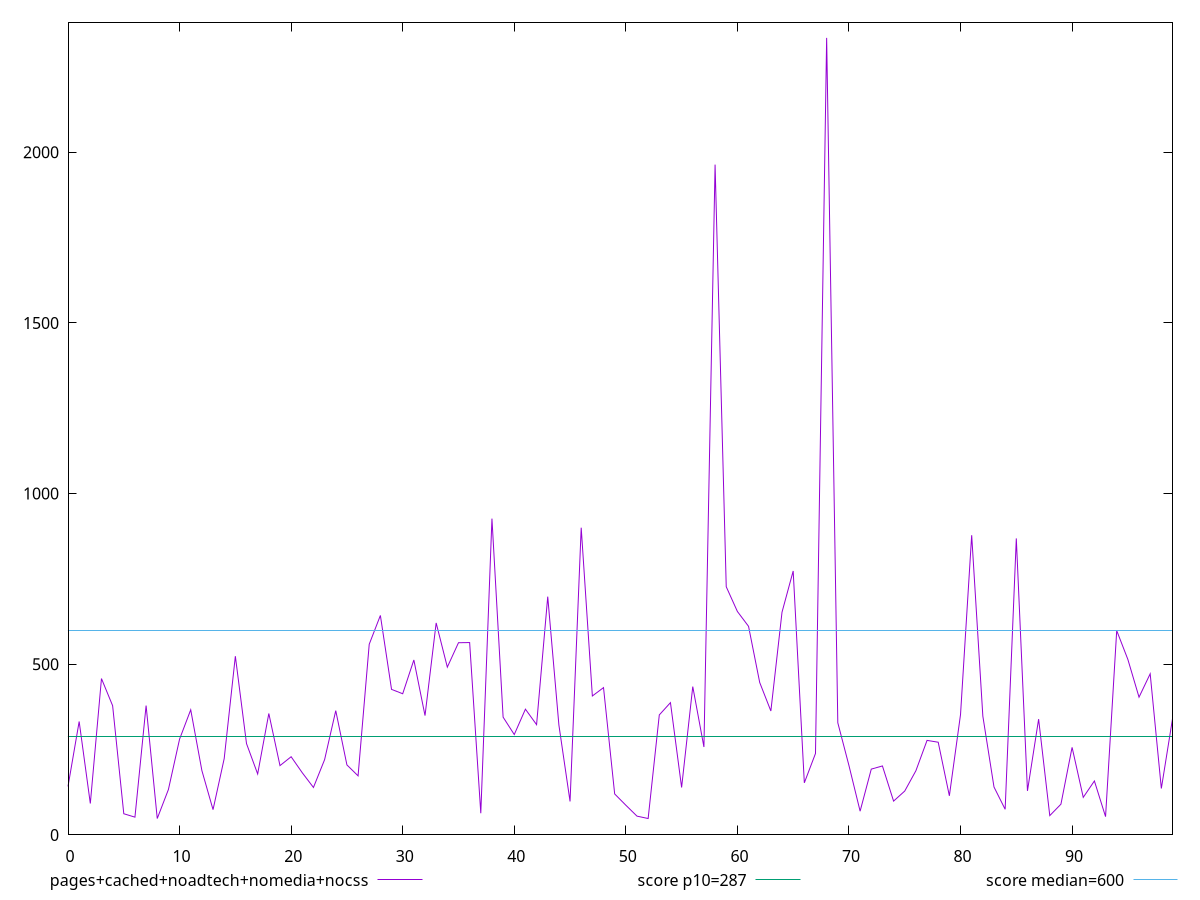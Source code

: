 reset

$pagesCachedNoadtechNomediaNocss <<EOF
0 142.00000000000045
1 332.202
2 92
3 458
4 378.4999999999999
5 62
6 52
7 378.93600000000004
8 48
9 133
10 280.5
11 366.5
12 188.5
13 74
14 223.5
15 523.5000000000001
16 267.5
17 178.5
18 355.6585
19 203
20 229
21 182
22 139
23 220.5
24 364
25 205
26 173
27 558.5700000000002
28 642.9279999999998
29 426.299
30 413.5000000000001
31 512.5
32 349.5
33 621
34 491.5
35 563
36 563.5
37 63.5
38 926.5
39 345
40 294
41 368.345
42 323
43 697.9285000000004
44 322
45 98
46 900
47 407
48 431.5
49 120
50 87
51 55
52 48
53 351.5
54 387.44049999999993
55 139
56 434.5
57 257.5
58 1963.7369999999996
59 727
60 654.4999999999999
61 610.9859999999999
62 446.5
63 363
64 652.5000000000001
65 773.1525000000001
66 152.5000000000001
67 238.5
68 2334.86
69 328.5
70 203.17949999999973
71 69.5
72 192.74599999999998
73 202
74 99
75 128.5
76 188
77 276.89700000000005
78 271.5
79 114.5
80 352.5
81 878
82 347.9970000000002
83 140.36700000000008
84 75
85 868.4999999999998
86 129
87 339.11
88 56.5
89 90
90 256.5
91 110
92 158
93 53.5
94 598.5
95 514
96 403.5
97 472
98 136
99 340
EOF

set key outside below
set xrange [0:99]
set yrange [2.2627999999999986:2380.5972]
set trange [2.2627999999999986:2380.5972]
set terminal svg size 640, 500 enhanced background rgb 'white'
set output "report_00013_2021-02-09T12-04-24.940Z/total-blocking-time/comparison/line/4_vs_5.svg"

plot $pagesCachedNoadtechNomediaNocss title "pages+cached+noadtech+nomedia+nocss" with line, \
     287 title "score p10=287", \
     600 title "score median=600"

reset
